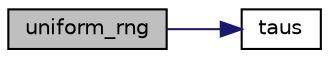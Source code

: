 digraph "uniform_rng"
{
 // LATEX_PDF_SIZE
  edge [fontname="Helvetica",fontsize="10",labelfontname="Helvetica",labelfontsize="10"];
  node [fontname="Helvetica",fontsize="10",shape=record];
  rankdir="LR";
  Node1 [label="uniform_rng",height=0.2,width=0.4,color="black", fillcolor="grey75", style="filled", fontcolor="black",tooltip="generates uniform random number with algo: wichman_hill / random() / Taus"];
  Node1 -> Node2 [color="midnightblue",fontsize="10",style="solid",fontname="Helvetica"];
  Node2 [label="taus",height=0.2,width=0.4,color="black", fillcolor="white", style="filled",URL="$oml_8h.html#a362f00415eaebca7255f9c4d08bd9fd6",tooltip="compute random number"];
}

